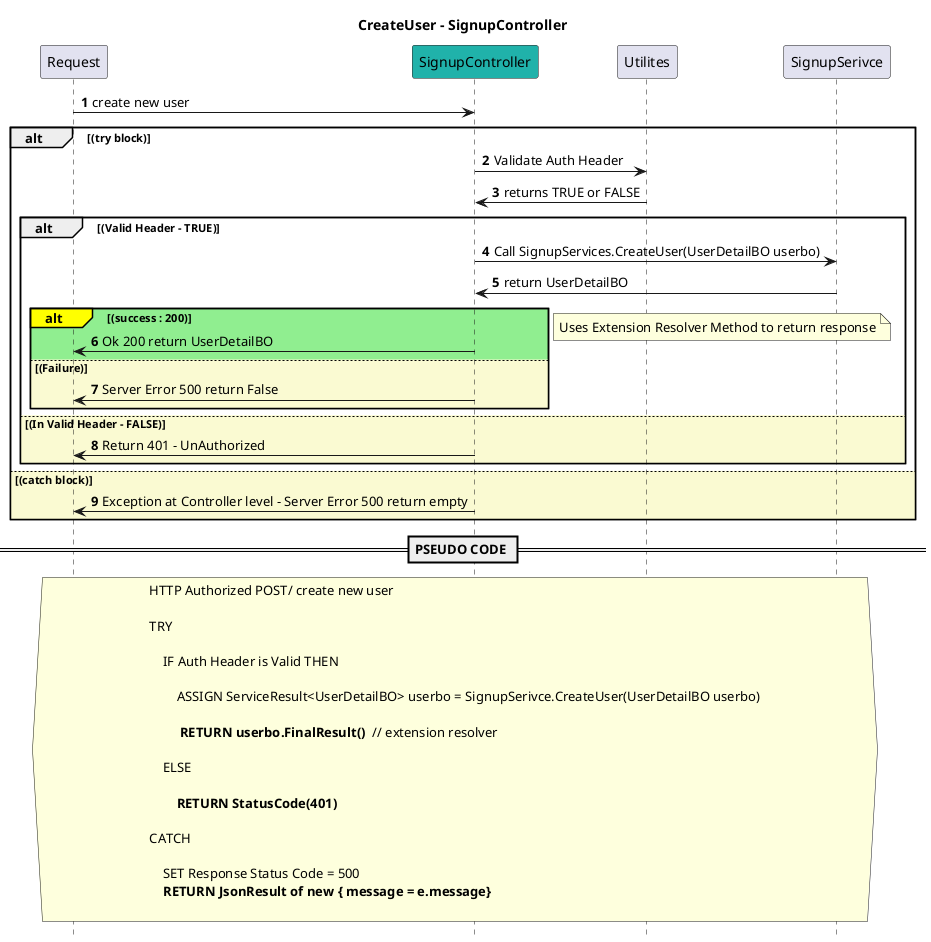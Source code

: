 @startuml Controller

title CreateUser - SignupController
autonumber
hide footbox

participant Request
participant SignupController #LightSeaGreen
participant Utilites 
participant SignupSerivce  

Request -> SignupController : create new user

alt (try block)
    SignupController -> Utilites : Validate Auth Header
    Utilites -> SignupController : returns TRUE or FALSE

    alt (Valid Header - TRUE)
       SignupController -> SignupSerivce : Call SignupServices.CreateUser(UserDetailBO userbo)
       SignupSerivce -> SignupController : return UserDetailBO
       
        alt#Yellow #LightGreen (success : 200) 
           SignupController -> Request : Ok 200 return UserDetailBO
        else #LightGoldenRodYellow (Failure)
            SignupController -> Request : Server Error 500 return False
        end

        note left: Uses Extension Resolver Method to return response
    else #LightGoldenRodYellow (In Valid Header - FALSE)
       SignupController -> Request : Return 401 - UnAuthorized 
    end

else #LightGoldenRodYellow (catch block)
    SignupController -> Request : Exception at Controller level - Server Error 500 return empty
end

== PSEUDO CODE ==
hnote across
HTTP Authorized POST/ create new user

TRY

    IF Auth Header is Valid THEN

        ASSIGN ServiceResult<UserDetailBO> userbo = SignupSerivce.CreateUser(UserDetailBO userbo)

        ** RETURN userbo.FinalResult() ** // extension resolver
    
    ELSE

        **RETURN StatusCode(401)**
        
CATCH

    SET Response Status Code = 500
    **RETURN JsonResult of new { message = e.message}**

end note

@enduml

